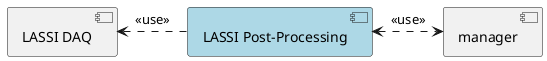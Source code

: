 @startuml
[LASSI Post-Processing] as PP #lightblue
[LASSI DAQ] <.right. PP : <<use>>
PP <.right.> [manager] : <<use>>
@enduml
